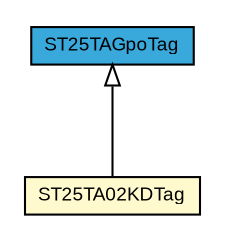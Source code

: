 #!/usr/local/bin/dot
#
# Class diagram 
# Generated by UMLGraph version R5_7_2-3-gee82a7 (http://www.umlgraph.org/)
#

digraph G {
	edge [fontname="arial",fontsize=10,labelfontname="arial",labelfontsize=10];
	node [fontname="arial",fontsize=10,shape=plaintext];
	nodesep=0.25;
	ranksep=0.5;
	// com.st.st25sdk.type4a.st25ta.ST25TAGpoTag
	c25180 [label=<<table title="com.st.st25sdk.type4a.st25ta.ST25TAGpoTag" border="0" cellborder="1" cellspacing="0" cellpadding="2" port="p" bgcolor="#39a9dc" href="./ST25TAGpoTag.html">
		<tr><td><table border="0" cellspacing="0" cellpadding="1">
<tr><td align="center" balign="center"> ST25TAGpoTag </td></tr>
		</table></td></tr>
		</table>>, URL="./ST25TAGpoTag.html", fontname="arial", fontcolor="black", fontsize=9.0];
	// com.st.st25sdk.type4a.st25ta.ST25TA02KDTag
	c25185 [label=<<table title="com.st.st25sdk.type4a.st25ta.ST25TA02KDTag" border="0" cellborder="1" cellspacing="0" cellpadding="2" port="p" bgcolor="lemonChiffon" href="./ST25TA02KDTag.html">
		<tr><td><table border="0" cellspacing="0" cellpadding="1">
<tr><td align="center" balign="center"> ST25TA02KDTag </td></tr>
		</table></td></tr>
		</table>>, URL="./ST25TA02KDTag.html", fontname="arial", fontcolor="black", fontsize=9.0];
	//com.st.st25sdk.type4a.st25ta.ST25TA02KDTag extends com.st.st25sdk.type4a.st25ta.ST25TAGpoTag
	c25180:p -> c25185:p [dir=back,arrowtail=empty];
}

